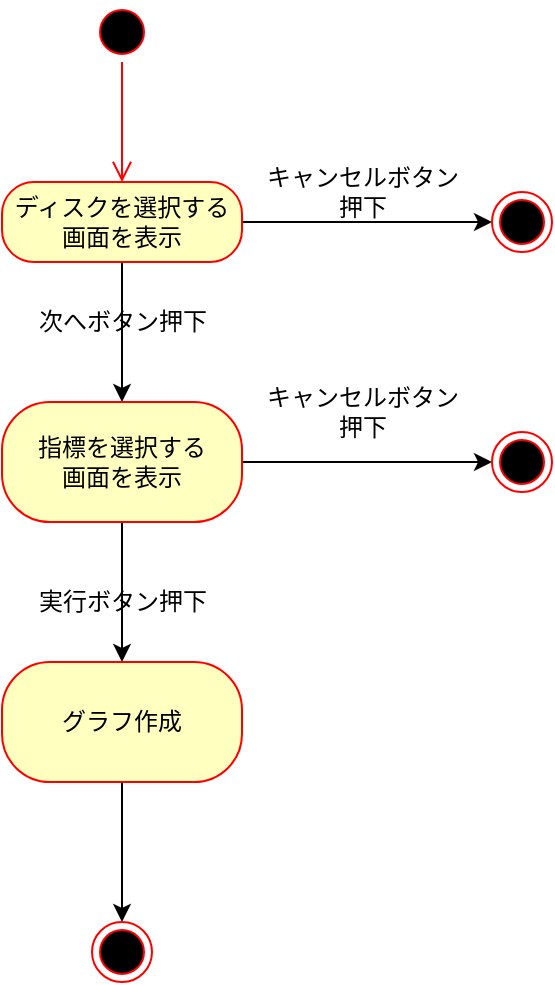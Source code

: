 <mxfile version="13.8.0" type="github">
  <diagram id="mBbKXv8BrfVCkdiX2R5A" name="Page-1">
    <mxGraphModel dx="625" dy="494" grid="1" gridSize="10" guides="1" tooltips="1" connect="1" arrows="1" fold="1" page="1" pageScale="1" pageWidth="850" pageHeight="1100" math="0" shadow="0">
      <root>
        <mxCell id="0" />
        <mxCell id="1" parent="0" />
        <mxCell id="VBdhHwv4kqK2b3gtLmUC-20" value="" style="ellipse;html=1;shape=startState;fillColor=#000000;strokeColor=#ff0000;" vertex="1" parent="1">
          <mxGeometry x="225" y="40" width="30" height="30" as="geometry" />
        </mxCell>
        <mxCell id="VBdhHwv4kqK2b3gtLmUC-21" value="" style="edgeStyle=orthogonalEdgeStyle;html=1;verticalAlign=bottom;endArrow=open;endSize=8;strokeColor=#ff0000;" edge="1" parent="1" source="VBdhHwv4kqK2b3gtLmUC-20">
          <mxGeometry relative="1" as="geometry">
            <mxPoint x="240" y="130" as="targetPoint" />
          </mxGeometry>
        </mxCell>
        <mxCell id="VBdhHwv4kqK2b3gtLmUC-22" value="" style="edgeStyle=orthogonalEdgeStyle;rounded=0;orthogonalLoop=1;jettySize=auto;html=1;" edge="1" parent="1" source="VBdhHwv4kqK2b3gtLmUC-23" target="VBdhHwv4kqK2b3gtLmUC-25">
          <mxGeometry relative="1" as="geometry" />
        </mxCell>
        <mxCell id="VBdhHwv4kqK2b3gtLmUC-41" value="" style="edgeStyle=orthogonalEdgeStyle;rounded=0;orthogonalLoop=1;jettySize=auto;html=1;" edge="1" parent="1" source="VBdhHwv4kqK2b3gtLmUC-23" target="VBdhHwv4kqK2b3gtLmUC-40">
          <mxGeometry relative="1" as="geometry" />
        </mxCell>
        <mxCell id="VBdhHwv4kqK2b3gtLmUC-23" value="ディスクを選択する&lt;br&gt;画面を表示" style="rounded=1;whiteSpace=wrap;html=1;arcSize=40;fontColor=#000000;fillColor=#ffffc0;strokeColor=#ff0000;" vertex="1" parent="1">
          <mxGeometry x="180" y="130" width="120" height="40" as="geometry" />
        </mxCell>
        <mxCell id="VBdhHwv4kqK2b3gtLmUC-25" value="" style="ellipse;html=1;shape=endState;fillColor=#000000;strokeColor=#ff0000;" vertex="1" parent="1">
          <mxGeometry x="425" y="135" width="30" height="30" as="geometry" />
        </mxCell>
        <mxCell id="VBdhHwv4kqK2b3gtLmUC-26" value="キャンセルボタン&lt;br&gt;押下" style="text;html=1;align=center;verticalAlign=middle;resizable=0;points=[];autosize=1;" vertex="1" parent="1">
          <mxGeometry x="305" y="120" width="110" height="30" as="geometry" />
        </mxCell>
        <mxCell id="VBdhHwv4kqK2b3gtLmUC-39" style="edgeStyle=orthogonalEdgeStyle;rounded=0;orthogonalLoop=1;jettySize=auto;html=1;exitX=0.5;exitY=1;exitDx=0;exitDy=0;" edge="1" parent="1" source="VBdhHwv4kqK2b3gtLmUC-23" target="VBdhHwv4kqK2b3gtLmUC-23">
          <mxGeometry relative="1" as="geometry" />
        </mxCell>
        <mxCell id="VBdhHwv4kqK2b3gtLmUC-44" value="" style="edgeStyle=orthogonalEdgeStyle;rounded=0;orthogonalLoop=1;jettySize=auto;html=1;" edge="1" parent="1" source="VBdhHwv4kqK2b3gtLmUC-40" target="VBdhHwv4kqK2b3gtLmUC-43">
          <mxGeometry relative="1" as="geometry" />
        </mxCell>
        <mxCell id="VBdhHwv4kqK2b3gtLmUC-50" value="" style="edgeStyle=orthogonalEdgeStyle;rounded=0;orthogonalLoop=1;jettySize=auto;html=1;" edge="1" parent="1" source="VBdhHwv4kqK2b3gtLmUC-40" target="VBdhHwv4kqK2b3gtLmUC-49">
          <mxGeometry relative="1" as="geometry" />
        </mxCell>
        <mxCell id="VBdhHwv4kqK2b3gtLmUC-40" value="&lt;span&gt;指標を選択する&lt;/span&gt;&lt;br&gt;&lt;span&gt;画面を表示&lt;/span&gt;" style="whiteSpace=wrap;html=1;rounded=1;strokeColor=#ff0000;fillColor=#ffffc0;arcSize=40;" vertex="1" parent="1">
          <mxGeometry x="180" y="240" width="120" height="60" as="geometry" />
        </mxCell>
        <mxCell id="VBdhHwv4kqK2b3gtLmUC-42" value="次へボタン押下" style="text;html=1;align=center;verticalAlign=middle;resizable=0;points=[];autosize=1;" vertex="1" parent="1">
          <mxGeometry x="190" y="190" width="100" height="20" as="geometry" />
        </mxCell>
        <mxCell id="VBdhHwv4kqK2b3gtLmUC-54" value="" style="edgeStyle=orthogonalEdgeStyle;rounded=0;orthogonalLoop=1;jettySize=auto;html=1;" edge="1" parent="1" source="VBdhHwv4kqK2b3gtLmUC-43" target="VBdhHwv4kqK2b3gtLmUC-53">
          <mxGeometry relative="1" as="geometry" />
        </mxCell>
        <mxCell id="VBdhHwv4kqK2b3gtLmUC-43" value="グラフ作成" style="whiteSpace=wrap;html=1;rounded=1;strokeColor=#ff0000;fillColor=#ffffc0;arcSize=40;" vertex="1" parent="1">
          <mxGeometry x="180" y="370" width="120" height="60" as="geometry" />
        </mxCell>
        <mxCell id="VBdhHwv4kqK2b3gtLmUC-49" value="" style="ellipse;html=1;shape=endState;fillColor=#000000;strokeColor=#ff0000;" vertex="1" parent="1">
          <mxGeometry x="425" y="255" width="30" height="30" as="geometry" />
        </mxCell>
        <mxCell id="VBdhHwv4kqK2b3gtLmUC-51" value="キャンセルボタン&lt;br&gt;押下" style="text;html=1;align=center;verticalAlign=middle;resizable=0;points=[];autosize=1;" vertex="1" parent="1">
          <mxGeometry x="305" y="230" width="110" height="30" as="geometry" />
        </mxCell>
        <mxCell id="VBdhHwv4kqK2b3gtLmUC-52" value="実行ボタン押下" style="text;html=1;align=center;verticalAlign=middle;resizable=0;points=[];autosize=1;" vertex="1" parent="1">
          <mxGeometry x="190" y="330" width="100" height="20" as="geometry" />
        </mxCell>
        <mxCell id="VBdhHwv4kqK2b3gtLmUC-53" value="" style="ellipse;html=1;shape=endState;fillColor=#000000;strokeColor=#ff0000;" vertex="1" parent="1">
          <mxGeometry x="225" y="500" width="30" height="30" as="geometry" />
        </mxCell>
      </root>
    </mxGraphModel>
  </diagram>
</mxfile>
